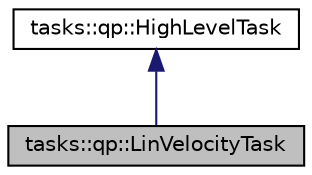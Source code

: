 digraph "tasks::qp::LinVelocityTask"
{
  edge [fontname="Helvetica",fontsize="10",labelfontname="Helvetica",labelfontsize="10"];
  node [fontname="Helvetica",fontsize="10",shape=record];
  Node2 [label="tasks::qp::LinVelocityTask",height=0.2,width=0.4,color="black", fillcolor="grey75", style="filled", fontcolor="black"];
  Node3 -> Node2 [dir="back",color="midnightblue",fontsize="10",style="solid",fontname="Helvetica"];
  Node3 [label="tasks::qp::HighLevelTask",height=0.2,width=0.4,color="black", fillcolor="white", style="filled",URL="$classtasks_1_1qp_1_1HighLevelTask.html"];
}

